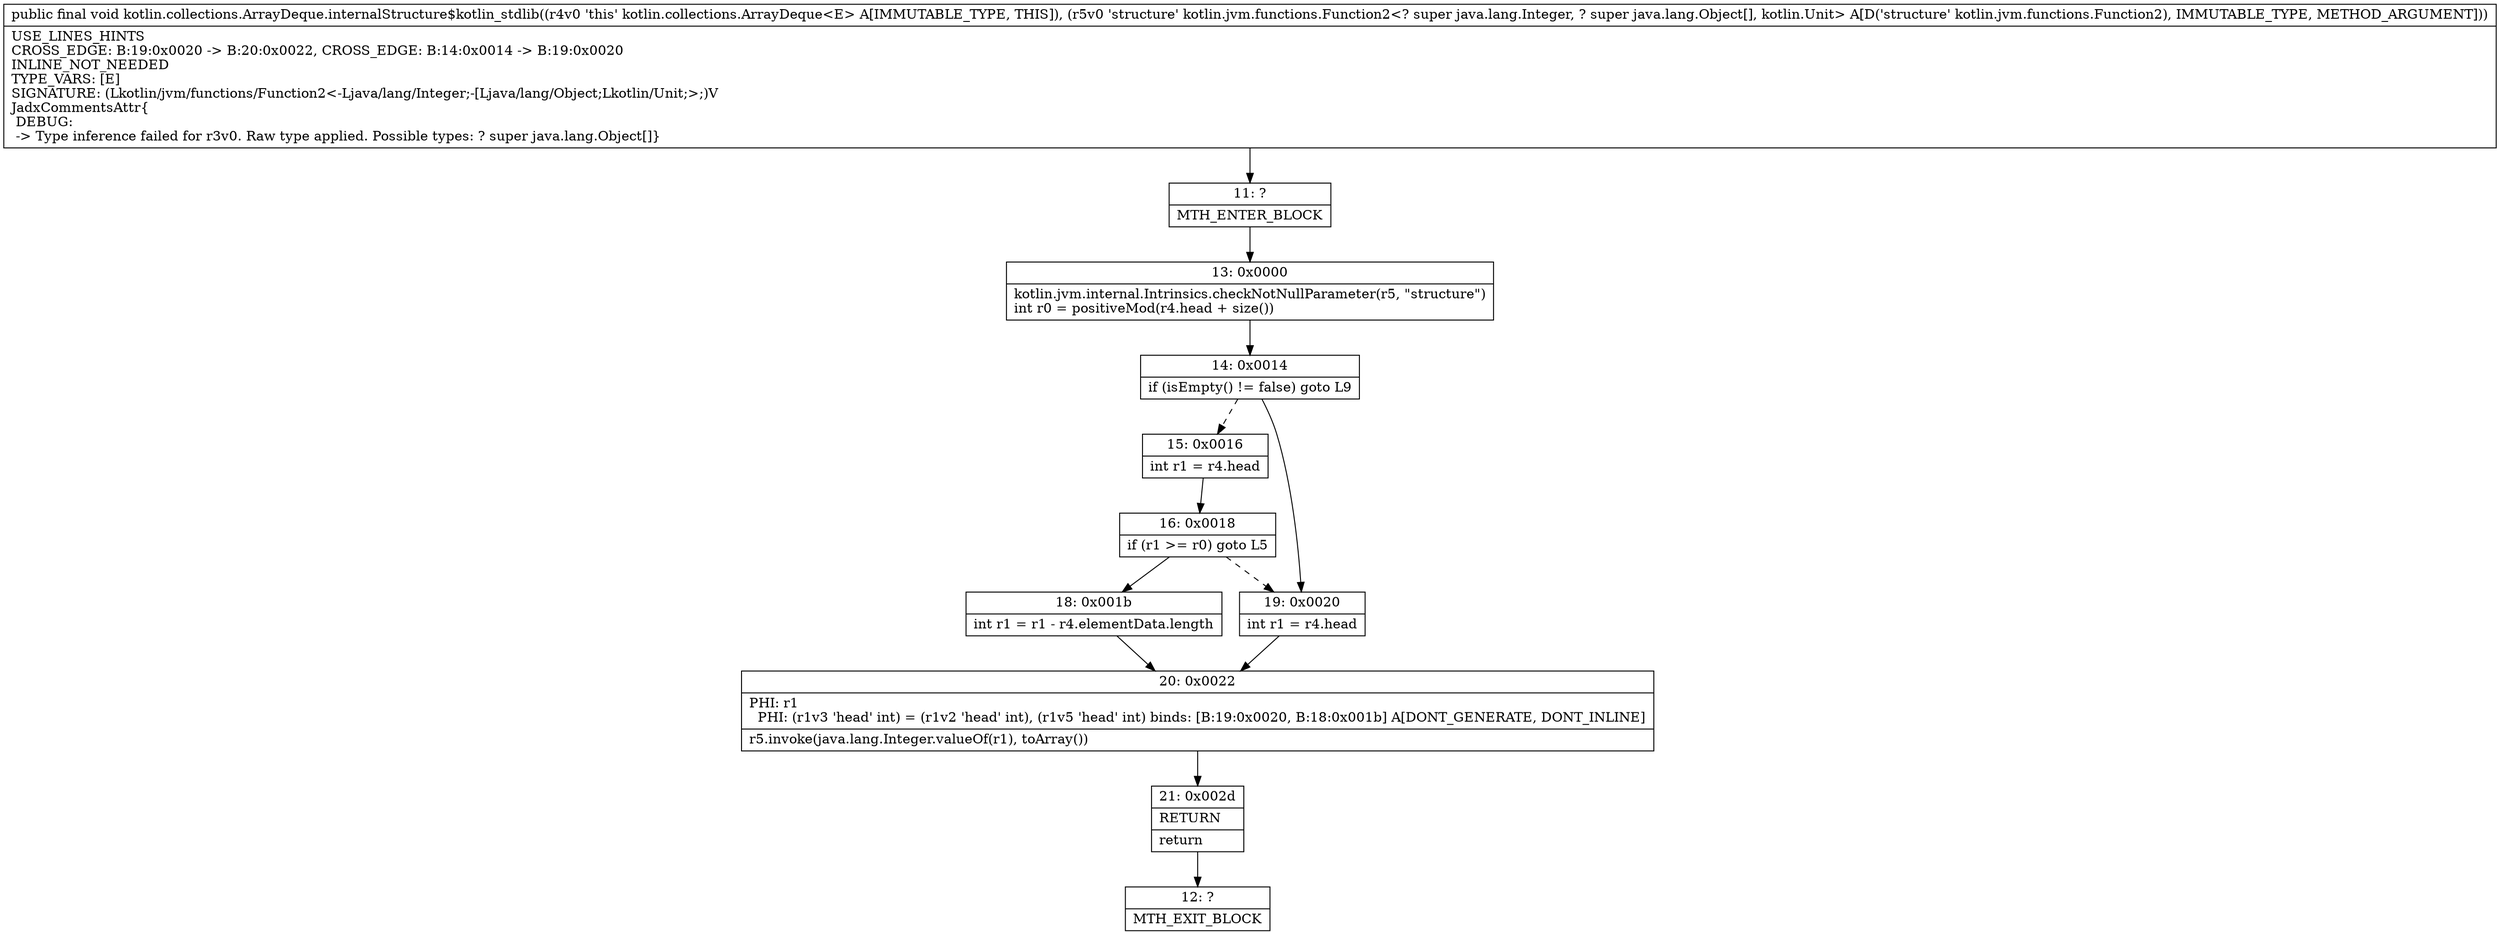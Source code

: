 digraph "CFG forkotlin.collections.ArrayDeque.internalStructure$kotlin_stdlib(Lkotlin\/jvm\/functions\/Function2;)V" {
Node_11 [shape=record,label="{11\:\ ?|MTH_ENTER_BLOCK\l}"];
Node_13 [shape=record,label="{13\:\ 0x0000|kotlin.jvm.internal.Intrinsics.checkNotNullParameter(r5, \"structure\")\lint r0 = positiveMod(r4.head + size())\l}"];
Node_14 [shape=record,label="{14\:\ 0x0014|if (isEmpty() != false) goto L9\l}"];
Node_15 [shape=record,label="{15\:\ 0x0016|int r1 = r4.head\l}"];
Node_16 [shape=record,label="{16\:\ 0x0018|if (r1 \>= r0) goto L5\l}"];
Node_18 [shape=record,label="{18\:\ 0x001b|int r1 = r1 \- r4.elementData.length\l}"];
Node_20 [shape=record,label="{20\:\ 0x0022|PHI: r1 \l  PHI: (r1v3 'head' int) = (r1v2 'head' int), (r1v5 'head' int) binds: [B:19:0x0020, B:18:0x001b] A[DONT_GENERATE, DONT_INLINE]\l|r5.invoke(java.lang.Integer.valueOf(r1), toArray())\l}"];
Node_21 [shape=record,label="{21\:\ 0x002d|RETURN\l|return\l}"];
Node_12 [shape=record,label="{12\:\ ?|MTH_EXIT_BLOCK\l}"];
Node_19 [shape=record,label="{19\:\ 0x0020|int r1 = r4.head\l}"];
MethodNode[shape=record,label="{public final void kotlin.collections.ArrayDeque.internalStructure$kotlin_stdlib((r4v0 'this' kotlin.collections.ArrayDeque\<E\> A[IMMUTABLE_TYPE, THIS]), (r5v0 'structure' kotlin.jvm.functions.Function2\<? super java.lang.Integer, ? super java.lang.Object[], kotlin.Unit\> A[D('structure' kotlin.jvm.functions.Function2), IMMUTABLE_TYPE, METHOD_ARGUMENT]))  | USE_LINES_HINTS\lCROSS_EDGE: B:19:0x0020 \-\> B:20:0x0022, CROSS_EDGE: B:14:0x0014 \-\> B:19:0x0020\lINLINE_NOT_NEEDED\lTYPE_VARS: [E]\lSIGNATURE: (Lkotlin\/jvm\/functions\/Function2\<\-Ljava\/lang\/Integer;\-[Ljava\/lang\/Object;Lkotlin\/Unit;\>;)V\lJadxCommentsAttr\{\l DEBUG: \l \-\> Type inference failed for r3v0. Raw type applied. Possible types: ? super java.lang.Object[]\}\l}"];
MethodNode -> Node_11;Node_11 -> Node_13;
Node_13 -> Node_14;
Node_14 -> Node_15[style=dashed];
Node_14 -> Node_19;
Node_15 -> Node_16;
Node_16 -> Node_18;
Node_16 -> Node_19[style=dashed];
Node_18 -> Node_20;
Node_20 -> Node_21;
Node_21 -> Node_12;
Node_19 -> Node_20;
}

